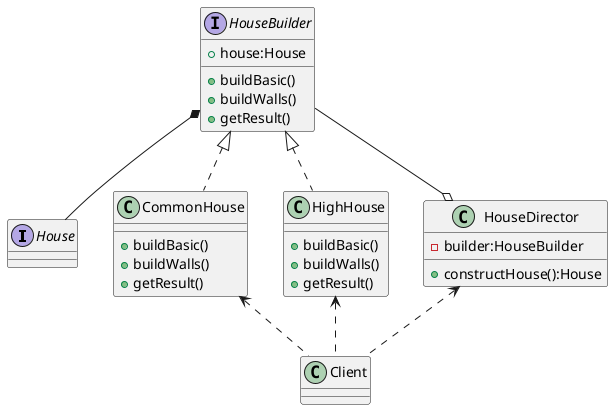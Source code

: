 @startuml

interface House
interface HouseBuilder
class CommonHouse
class HighHouse
class HouseDirector
class Client

HouseBuilder : +house:House
HouseBuilder : +buildBasic()
HouseBuilder : +buildWalls()
HouseBuilder : +getResult()

CommonHouse : +buildBasic()
CommonHouse : +buildWalls()
CommonHouse : +getResult()
HighHouse : +buildBasic()
HighHouse : +buildWalls()
HighHouse : +getResult()

HouseDirector : -builder:HouseBuilder
HouseDirector : +constructHouse():House

HouseBuilder <|.. CommonHouse
HouseBuilder <|.. HighHouse

HouseBuilder *-- House
HouseBuilder --o HouseDirector

HouseDirector <.. Client
CommonHouse <.. Client
HighHouse <.. Client


@enduml